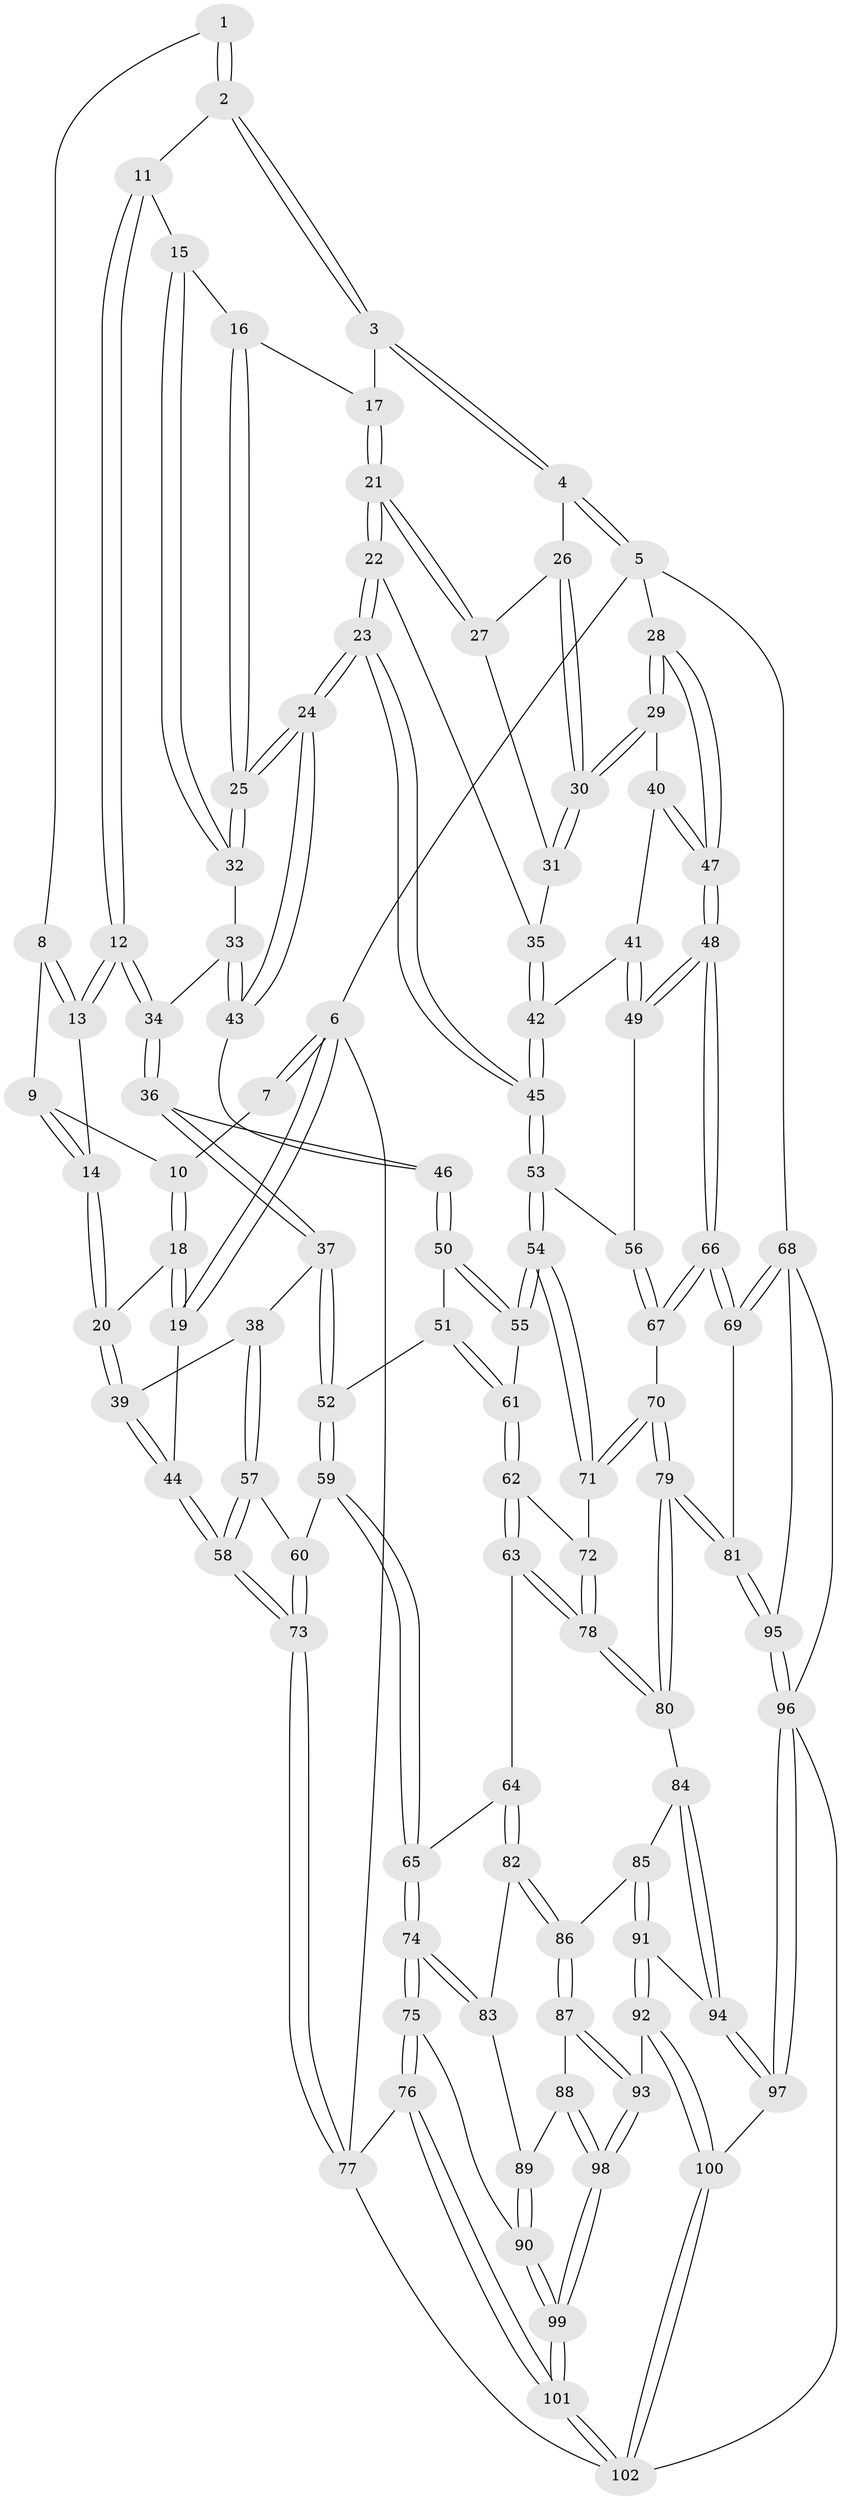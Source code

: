 // coarse degree distribution, {2: 0.013888888888888888, 3: 0.8055555555555556, 4: 0.18055555555555555}
// Generated by graph-tools (version 1.1) at 2025/38/03/04/25 23:38:33]
// undirected, 102 vertices, 251 edges
graph export_dot {
  node [color=gray90,style=filled];
  1 [pos="+0.30072925598013917+0"];
  2 [pos="+0.4022080118597261+0"];
  3 [pos="+0.7375615079145741+0"];
  4 [pos="+1+0"];
  5 [pos="+1+0"];
  6 [pos="+0+0"];
  7 [pos="+0.018881134108737537+0"];
  8 [pos="+0.2794019496394046+0"];
  9 [pos="+0.22415860294305562+0"];
  10 [pos="+0.09310592708344768+0.07050535102660323"];
  11 [pos="+0.4110815954656872+0"];
  12 [pos="+0.3543191871458273+0.15973872986765497"];
  13 [pos="+0.296318024518904+0.14346737708257246"];
  14 [pos="+0.19862257917047044+0.14559679911631174"];
  15 [pos="+0.502513696977406+0.12820498352224194"];
  16 [pos="+0.6238345784869596+0.067355599815764"];
  17 [pos="+0.6620956902785291+0.038397524660904195"];
  18 [pos="+0.0854513169221603+0.13012837160231486"];
  19 [pos="+0+0.22553800927078693"];
  20 [pos="+0.17904979509871718+0.1593299851521296"];
  21 [pos="+0.6931365886928244+0.16222600111332341"];
  22 [pos="+0.6918539617902979+0.18801384045434869"];
  23 [pos="+0.6414638571518783+0.3099832599697897"];
  24 [pos="+0.6383267709904764+0.30887814981478195"];
  25 [pos="+0.5704111967004477+0.21346691444505547"];
  26 [pos="+0.8896679314956757+0.052839890717155225"];
  27 [pos="+0.8097735045799854+0.1510020456389959"];
  28 [pos="+1+0.30853131601138123"];
  29 [pos="+0.889089209918785+0.21292995448932486"];
  30 [pos="+0.888135793769554+0.21042175446756922"];
  31 [pos="+0.8080143944053374+0.1981198075687365"];
  32 [pos="+0.48960654282379434+0.1579939869577931"];
  33 [pos="+0.4515591766525538+0.18174228580184132"];
  34 [pos="+0.3870021514034239+0.20398006226995571"];
  35 [pos="+0.7953155231637602+0.21381737912787951"];
  36 [pos="+0.37657455316562516+0.2618239368578401"];
  37 [pos="+0.28695929683762056+0.34417901108241616"];
  38 [pos="+0.23143695037420034+0.3407346752455596"];
  39 [pos="+0.19483337897007735+0.3289824891589475"];
  40 [pos="+0.8418644179034368+0.30383861775878"];
  41 [pos="+0.8222190826389801+0.3164393107870906"];
  42 [pos="+0.8159594636797431+0.3186812086924628"];
  43 [pos="+0.559101605033659+0.31299254439933266"];
  44 [pos="+0+0.4618394338466949"];
  45 [pos="+0.7089777878995794+0.41022595976088816"];
  46 [pos="+0.48028916983960007+0.3344629501047199"];
  47 [pos="+1+0.3133052028766737"];
  48 [pos="+1+0.3455468168469755"];
  49 [pos="+0.9684254857630403+0.40581492372870487"];
  50 [pos="+0.4684221987572271+0.38496889387113525"];
  51 [pos="+0.43389485271884337+0.44558457477024405"];
  52 [pos="+0.33911002099032395+0.42596166189330936"];
  53 [pos="+0.7100864329769044+0.4388373454605914"];
  54 [pos="+0.6824125884720993+0.48440726203722817"];
  55 [pos="+0.6591347299920717+0.4838471353792535"];
  56 [pos="+0.8427166272211144+0.4768082380983271"];
  57 [pos="+0.2251651006991352+0.472180346907149"];
  58 [pos="+0+0.5788502301992413"];
  59 [pos="+0.2935915721539724+0.5700150093440454"];
  60 [pos="+0.27687977222438365+0.5662231489393097"];
  61 [pos="+0.4676695585337379+0.499683608538222"];
  62 [pos="+0.4368750036808757+0.5739475161094233"];
  63 [pos="+0.39175357032321173+0.6338876945339085"];
  64 [pos="+0.364733377174919+0.650056117264037"];
  65 [pos="+0.35558616990091513+0.64337969573004"];
  66 [pos="+1+0.59314699310855"];
  67 [pos="+0.9313730766320062+0.5833711081826737"];
  68 [pos="+1+0.8329908923855133"];
  69 [pos="+1+0.7817681274591174"];
  70 [pos="+0.8546209671524377+0.6663903138763453"];
  71 [pos="+0.6812888068062042+0.5050916162534891"];
  72 [pos="+0.6465653498239283+0.6051580454919323"];
  73 [pos="+0+0.5996077175068757"];
  74 [pos="+0+0.7429212085560619"];
  75 [pos="+0+0.7423183041084754"];
  76 [pos="+0+0.737797414124383"];
  77 [pos="+0+0.6898198819807247"];
  78 [pos="+0.634308351281907+0.6777077803450156"];
  79 [pos="+0.8309730921018444+0.794350076834728"];
  80 [pos="+0.6443423622704751+0.7296907460790061"];
  81 [pos="+0.8618951572541801+0.8353561685680233"];
  82 [pos="+0.3668796600692217+0.7170771945855889"];
  83 [pos="+0.21699662520749066+0.7827488811005796"];
  84 [pos="+0.6243798311555218+0.7528229298702321"];
  85 [pos="+0.5100919143520601+0.7746613472785407"];
  86 [pos="+0.39172284958626136+0.7633135047633425"];
  87 [pos="+0.38938091780512907+0.7829119216840447"];
  88 [pos="+0.27218514969569413+0.8552610820785097"];
  89 [pos="+0.24275816928717417+0.8339002458215338"];
  90 [pos="+0.19515436922453697+0.9166633237310574"];
  91 [pos="+0.5031469211997514+0.9063222068370953"];
  92 [pos="+0.48417950107108454+0.9355007670170394"];
  93 [pos="+0.4010830294418272+0.8900133043746037"];
  94 [pos="+0.6154706300205747+0.8170128487072736"];
  95 [pos="+0.7893702719805898+1"];
  96 [pos="+0.730295809518095+1"];
  97 [pos="+0.6980706060996797+1"];
  98 [pos="+0.29348242487564813+0.977001892244819"];
  99 [pos="+0.2647881941827047+1"];
  100 [pos="+0.6229459827572696+1"];
  101 [pos="+0.2356366599821204+1"];
  102 [pos="+0.23729816782594937+1"];
  1 -- 2;
  1 -- 2;
  1 -- 8;
  2 -- 3;
  2 -- 3;
  2 -- 11;
  3 -- 4;
  3 -- 4;
  3 -- 17;
  4 -- 5;
  4 -- 5;
  4 -- 26;
  5 -- 6;
  5 -- 28;
  5 -- 68;
  6 -- 7;
  6 -- 7;
  6 -- 19;
  6 -- 19;
  6 -- 77;
  7 -- 10;
  8 -- 9;
  8 -- 13;
  8 -- 13;
  9 -- 10;
  9 -- 14;
  9 -- 14;
  10 -- 18;
  10 -- 18;
  11 -- 12;
  11 -- 12;
  11 -- 15;
  12 -- 13;
  12 -- 13;
  12 -- 34;
  12 -- 34;
  13 -- 14;
  14 -- 20;
  14 -- 20;
  15 -- 16;
  15 -- 32;
  15 -- 32;
  16 -- 17;
  16 -- 25;
  16 -- 25;
  17 -- 21;
  17 -- 21;
  18 -- 19;
  18 -- 19;
  18 -- 20;
  19 -- 44;
  20 -- 39;
  20 -- 39;
  21 -- 22;
  21 -- 22;
  21 -- 27;
  21 -- 27;
  22 -- 23;
  22 -- 23;
  22 -- 35;
  23 -- 24;
  23 -- 24;
  23 -- 45;
  23 -- 45;
  24 -- 25;
  24 -- 25;
  24 -- 43;
  24 -- 43;
  25 -- 32;
  25 -- 32;
  26 -- 27;
  26 -- 30;
  26 -- 30;
  27 -- 31;
  28 -- 29;
  28 -- 29;
  28 -- 47;
  28 -- 47;
  29 -- 30;
  29 -- 30;
  29 -- 40;
  30 -- 31;
  30 -- 31;
  31 -- 35;
  32 -- 33;
  33 -- 34;
  33 -- 43;
  33 -- 43;
  34 -- 36;
  34 -- 36;
  35 -- 42;
  35 -- 42;
  36 -- 37;
  36 -- 37;
  36 -- 46;
  37 -- 38;
  37 -- 52;
  37 -- 52;
  38 -- 39;
  38 -- 57;
  38 -- 57;
  39 -- 44;
  39 -- 44;
  40 -- 41;
  40 -- 47;
  40 -- 47;
  41 -- 42;
  41 -- 49;
  41 -- 49;
  42 -- 45;
  42 -- 45;
  43 -- 46;
  44 -- 58;
  44 -- 58;
  45 -- 53;
  45 -- 53;
  46 -- 50;
  46 -- 50;
  47 -- 48;
  47 -- 48;
  48 -- 49;
  48 -- 49;
  48 -- 66;
  48 -- 66;
  49 -- 56;
  50 -- 51;
  50 -- 55;
  50 -- 55;
  51 -- 52;
  51 -- 61;
  51 -- 61;
  52 -- 59;
  52 -- 59;
  53 -- 54;
  53 -- 54;
  53 -- 56;
  54 -- 55;
  54 -- 55;
  54 -- 71;
  54 -- 71;
  55 -- 61;
  56 -- 67;
  56 -- 67;
  57 -- 58;
  57 -- 58;
  57 -- 60;
  58 -- 73;
  58 -- 73;
  59 -- 60;
  59 -- 65;
  59 -- 65;
  60 -- 73;
  60 -- 73;
  61 -- 62;
  61 -- 62;
  62 -- 63;
  62 -- 63;
  62 -- 72;
  63 -- 64;
  63 -- 78;
  63 -- 78;
  64 -- 65;
  64 -- 82;
  64 -- 82;
  65 -- 74;
  65 -- 74;
  66 -- 67;
  66 -- 67;
  66 -- 69;
  66 -- 69;
  67 -- 70;
  68 -- 69;
  68 -- 69;
  68 -- 95;
  68 -- 96;
  69 -- 81;
  70 -- 71;
  70 -- 71;
  70 -- 79;
  70 -- 79;
  71 -- 72;
  72 -- 78;
  72 -- 78;
  73 -- 77;
  73 -- 77;
  74 -- 75;
  74 -- 75;
  74 -- 83;
  74 -- 83;
  75 -- 76;
  75 -- 76;
  75 -- 90;
  76 -- 77;
  76 -- 101;
  76 -- 101;
  77 -- 102;
  78 -- 80;
  78 -- 80;
  79 -- 80;
  79 -- 80;
  79 -- 81;
  79 -- 81;
  80 -- 84;
  81 -- 95;
  81 -- 95;
  82 -- 83;
  82 -- 86;
  82 -- 86;
  83 -- 89;
  84 -- 85;
  84 -- 94;
  84 -- 94;
  85 -- 86;
  85 -- 91;
  85 -- 91;
  86 -- 87;
  86 -- 87;
  87 -- 88;
  87 -- 93;
  87 -- 93;
  88 -- 89;
  88 -- 98;
  88 -- 98;
  89 -- 90;
  89 -- 90;
  90 -- 99;
  90 -- 99;
  91 -- 92;
  91 -- 92;
  91 -- 94;
  92 -- 93;
  92 -- 100;
  92 -- 100;
  93 -- 98;
  93 -- 98;
  94 -- 97;
  94 -- 97;
  95 -- 96;
  95 -- 96;
  96 -- 97;
  96 -- 97;
  96 -- 102;
  97 -- 100;
  98 -- 99;
  98 -- 99;
  99 -- 101;
  99 -- 101;
  100 -- 102;
  100 -- 102;
  101 -- 102;
  101 -- 102;
}
